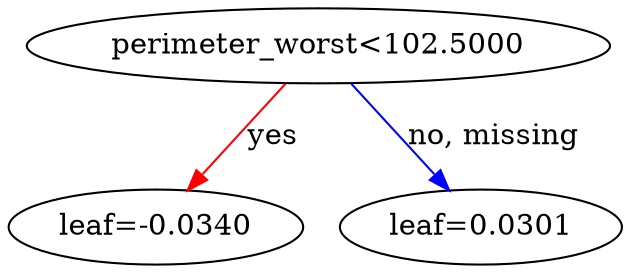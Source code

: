 digraph {
    graph [ rankdir=TB ]
    graph [ rankdir="UD" ]

    0 [ label="perimeter_worst<102.5000" ]
    0 -> 1 [label="yes" color="#FF0000"]
    0 -> 2 [label="no, missing" color="#0000FF"]

    1 [ label="leaf=-0.0340" ]

    2 [ label="leaf=0.0301" ]
}
